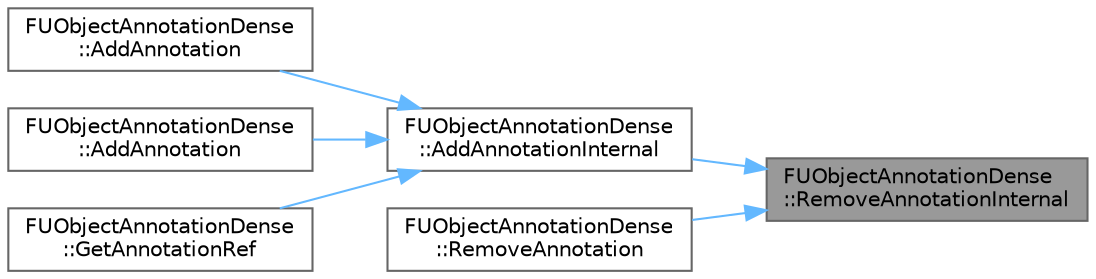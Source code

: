 digraph "FUObjectAnnotationDense::RemoveAnnotationInternal"
{
 // INTERACTIVE_SVG=YES
 // LATEX_PDF_SIZE
  bgcolor="transparent";
  edge [fontname=Helvetica,fontsize=10,labelfontname=Helvetica,labelfontsize=10];
  node [fontname=Helvetica,fontsize=10,shape=box,height=0.2,width=0.4];
  rankdir="RL";
  Node1 [id="Node000001",label="FUObjectAnnotationDense\l::RemoveAnnotationInternal",height=0.2,width=0.4,color="gray40", fillcolor="grey60", style="filled", fontcolor="black",tooltip=" "];
  Node1 -> Node2 [id="edge1_Node000001_Node000002",dir="back",color="steelblue1",style="solid",tooltip=" "];
  Node2 [id="Node000002",label="FUObjectAnnotationDense\l::AddAnnotationInternal",height=0.2,width=0.4,color="grey40", fillcolor="white", style="filled",URL="$dc/d50/classFUObjectAnnotationDense.html#a8cdb7a7a1f382989e9bcf0242ad2c103",tooltip=" "];
  Node2 -> Node3 [id="edge2_Node000002_Node000003",dir="back",color="steelblue1",style="solid",tooltip=" "];
  Node3 [id="Node000003",label="FUObjectAnnotationDense\l::AddAnnotation",height=0.2,width=0.4,color="grey40", fillcolor="white", style="filled",URL="$dc/d50/classFUObjectAnnotationDense.html#a272e036ea802700cddb2c76ef8a82c9a",tooltip="Add an annotation to the annotation list."];
  Node2 -> Node4 [id="edge3_Node000002_Node000004",dir="back",color="steelblue1",style="solid",tooltip=" "];
  Node4 [id="Node000004",label="FUObjectAnnotationDense\l::AddAnnotation",height=0.2,width=0.4,color="grey40", fillcolor="white", style="filled",URL="$dc/d50/classFUObjectAnnotationDense.html#a6455020a908e76c93e2f4202ee575559",tooltip=" "];
  Node2 -> Node5 [id="edge4_Node000002_Node000005",dir="back",color="steelblue1",style="solid",tooltip=" "];
  Node5 [id="Node000005",label="FUObjectAnnotationDense\l::GetAnnotationRef",height=0.2,width=0.4,color="grey40", fillcolor="white", style="filled",URL="$dc/d50/classFUObjectAnnotationDense.html#abfc5845be526f4ee0a9d884b30bfb559",tooltip="Return the annotation associated with a uobject."];
  Node1 -> Node6 [id="edge5_Node000001_Node000006",dir="back",color="steelblue1",style="solid",tooltip=" "];
  Node6 [id="Node000006",label="FUObjectAnnotationDense\l::RemoveAnnotation",height=0.2,width=0.4,color="grey40", fillcolor="white", style="filled",URL="$dc/d50/classFUObjectAnnotationDense.html#a34167b627d6df7c31c17ba86c20ef242",tooltip="Removes an annotation from the annotation list."];
}
